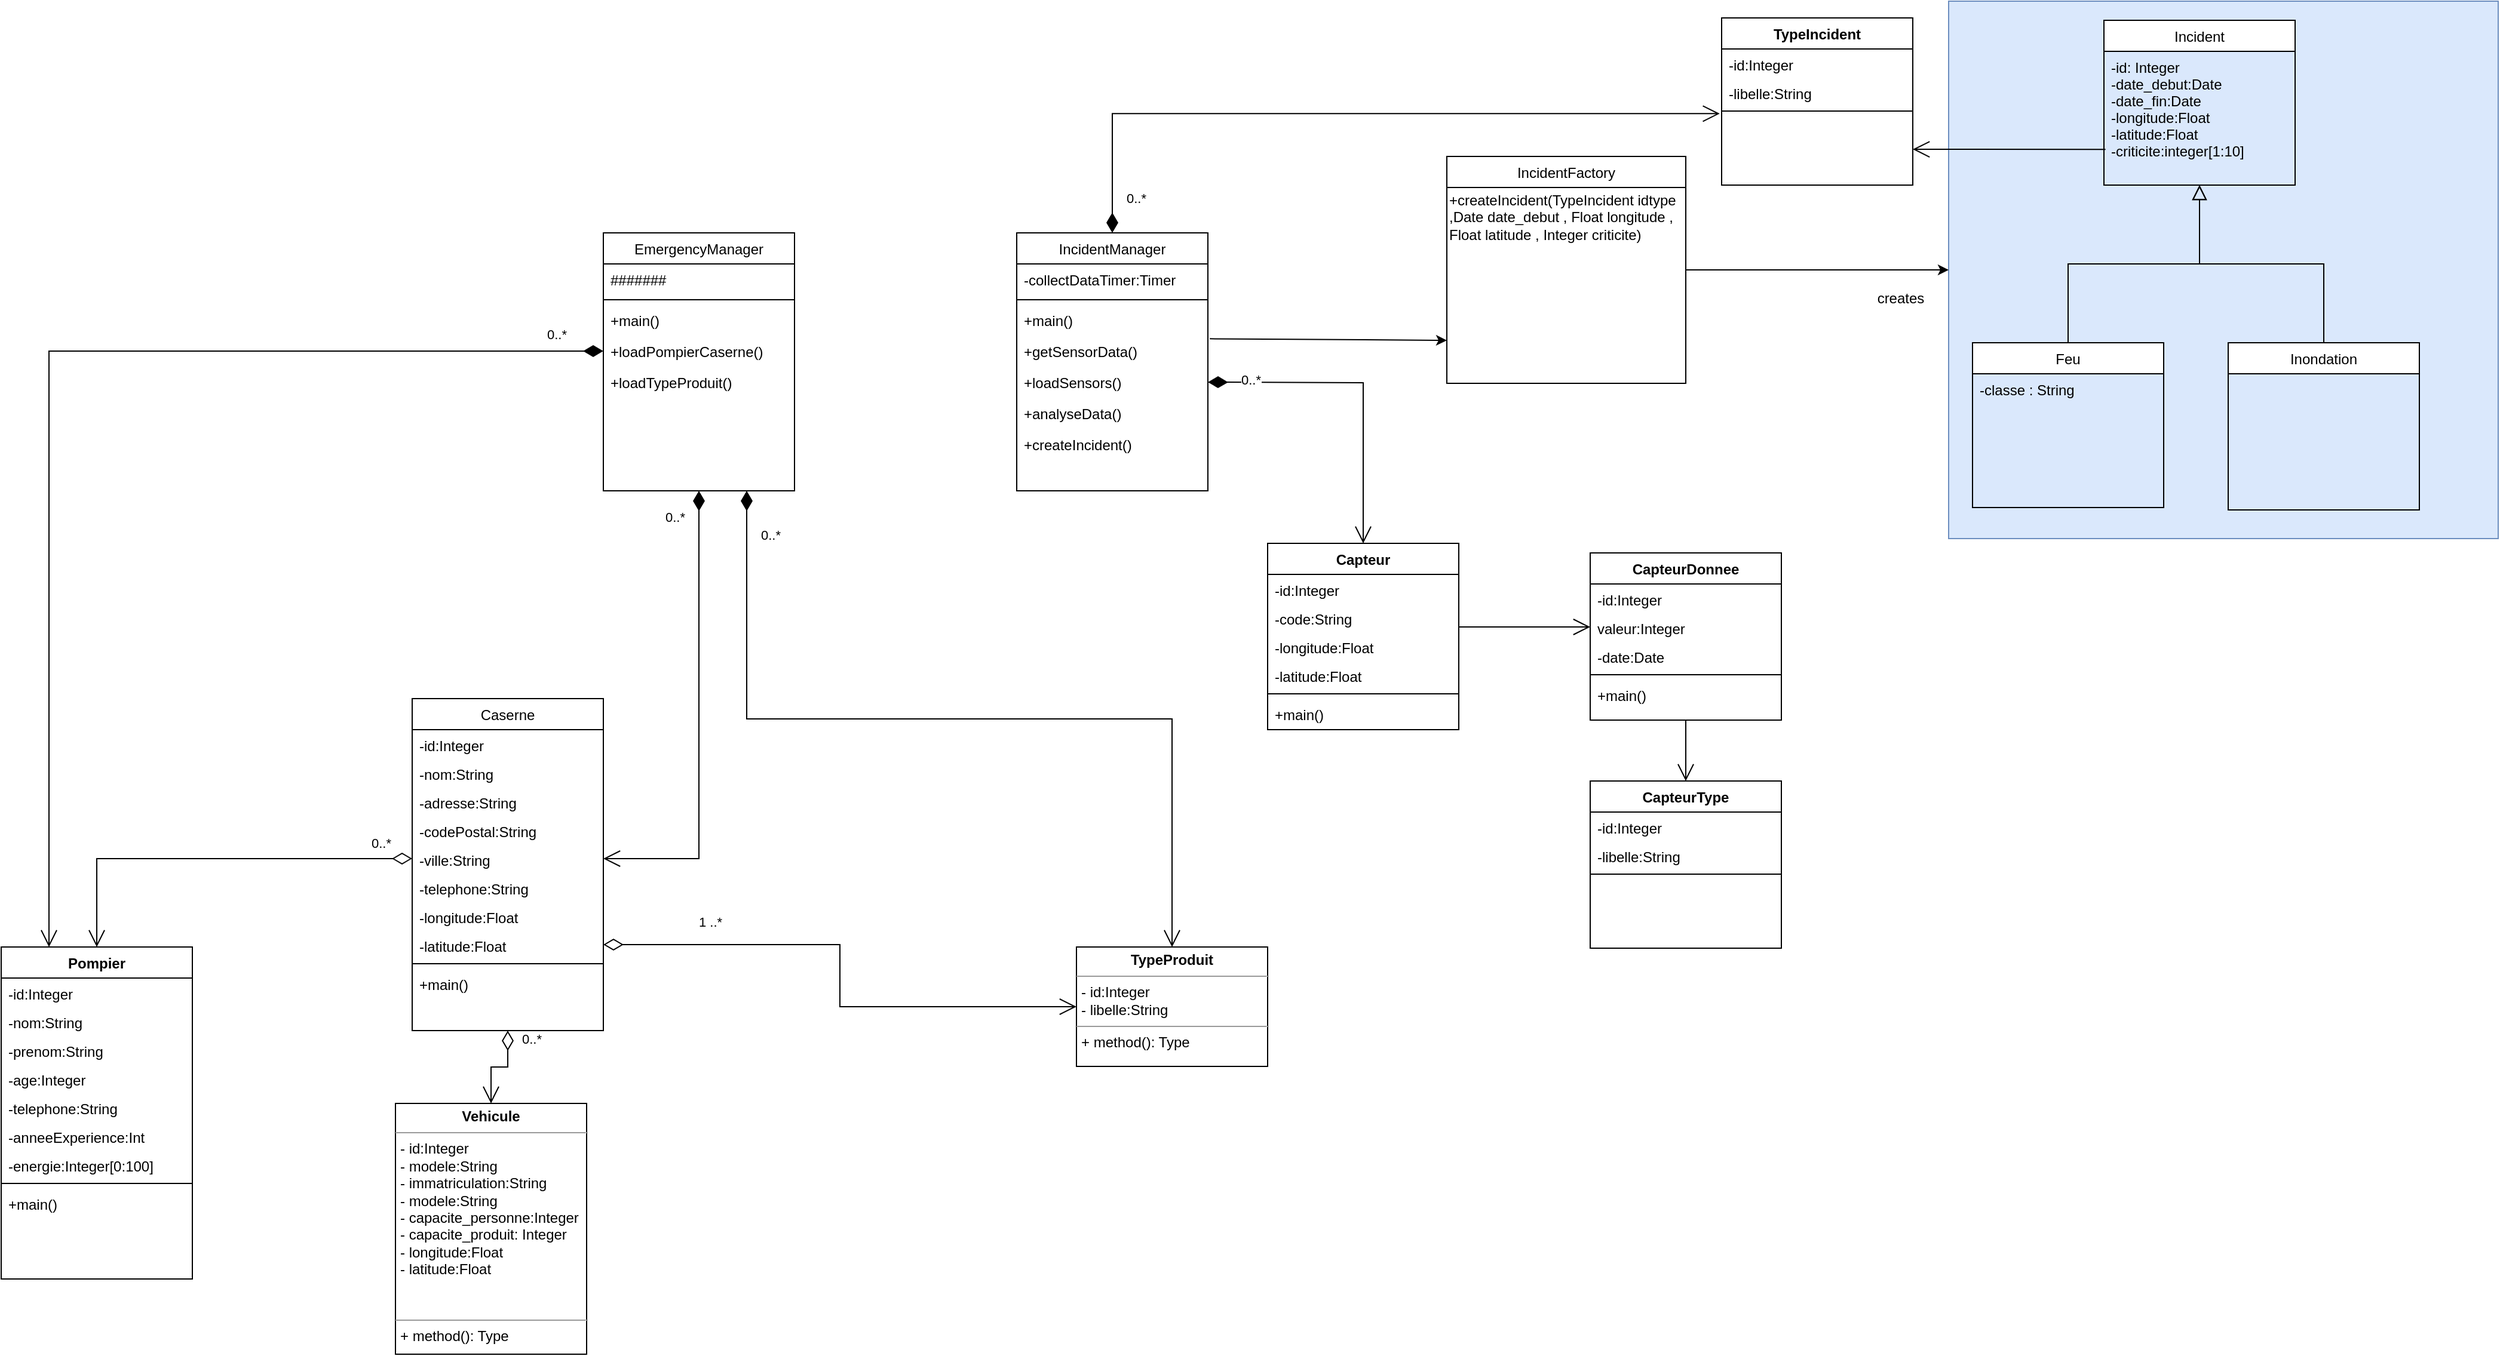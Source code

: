 <mxfile version="15.9.6" type="device"><diagram id="C5RBs43oDa-KdzZeNtuy" name="Page-1"><mxGraphModel dx="2076" dy="1018" grid="1" gridSize="10" guides="1" tooltips="1" connect="1" arrows="1" fold="1" page="1" pageScale="1" pageWidth="827" pageHeight="1169" math="0" shadow="0"><root><mxCell id="WIyWlLk6GJQsqaUBKTNV-0"/><mxCell id="WIyWlLk6GJQsqaUBKTNV-1" parent="WIyWlLk6GJQsqaUBKTNV-0"/><mxCell id="zkfFHV4jXpPFQw0GAbJ--17" value="EmergencyManager" style="swimlane;fontStyle=0;align=center;verticalAlign=top;childLayout=stackLayout;horizontal=1;startSize=26;horizontalStack=0;resizeParent=1;resizeLast=0;collapsible=1;marginBottom=0;rounded=0;shadow=0;strokeWidth=1;" parent="WIyWlLk6GJQsqaUBKTNV-1" vertex="1"><mxGeometry x="574" y="230" width="160" height="216" as="geometry"><mxRectangle x="550" y="140" width="160" height="26" as="alternateBounds"/></mxGeometry></mxCell><mxCell id="zkfFHV4jXpPFQw0GAbJ--21" value="#######" style="text;align=left;verticalAlign=top;spacingLeft=4;spacingRight=4;overflow=hidden;rotatable=0;points=[[0,0.5],[1,0.5]];portConstraint=eastwest;rounded=0;shadow=0;html=0;" parent="zkfFHV4jXpPFQw0GAbJ--17" vertex="1"><mxGeometry y="26" width="160" height="26" as="geometry"/></mxCell><mxCell id="zkfFHV4jXpPFQw0GAbJ--23" value="" style="line;html=1;strokeWidth=1;align=left;verticalAlign=middle;spacingTop=-1;spacingLeft=3;spacingRight=3;rotatable=0;labelPosition=right;points=[];portConstraint=eastwest;" parent="zkfFHV4jXpPFQw0GAbJ--17" vertex="1"><mxGeometry y="52" width="160" height="8" as="geometry"/></mxCell><mxCell id="zkfFHV4jXpPFQw0GAbJ--24" value="+main()" style="text;align=left;verticalAlign=top;spacingLeft=4;spacingRight=4;overflow=hidden;rotatable=0;points=[[0,0.5],[1,0.5]];portConstraint=eastwest;" parent="zkfFHV4jXpPFQw0GAbJ--17" vertex="1"><mxGeometry y="60" width="160" height="26" as="geometry"/></mxCell><mxCell id="BDH2jQ314TG70PXjHfhg-5" value="+loadPompierCaserne()" style="text;align=left;verticalAlign=top;spacingLeft=4;spacingRight=4;overflow=hidden;rotatable=0;points=[[0,0.5],[1,0.5]];portConstraint=eastwest;" vertex="1" parent="zkfFHV4jXpPFQw0GAbJ--17"><mxGeometry y="86" width="160" height="26" as="geometry"/></mxCell><mxCell id="BDH2jQ314TG70PXjHfhg-30" value="+loadTypeProduit()" style="text;align=left;verticalAlign=top;spacingLeft=4;spacingRight=4;overflow=hidden;rotatable=0;points=[[0,0.5],[1,0.5]];portConstraint=eastwest;" vertex="1" parent="zkfFHV4jXpPFQw0GAbJ--17"><mxGeometry y="112" width="160" height="26" as="geometry"/></mxCell><mxCell id="BDH2jQ314TG70PXjHfhg-0" value="Caserne" style="swimlane;fontStyle=0;align=center;verticalAlign=top;childLayout=stackLayout;horizontal=1;startSize=26;horizontalStack=0;resizeParent=1;resizeLast=0;collapsible=1;marginBottom=0;rounded=0;shadow=0;strokeWidth=1;" vertex="1" parent="WIyWlLk6GJQsqaUBKTNV-1"><mxGeometry x="414" y="620" width="160" height="278" as="geometry"><mxRectangle x="550" y="140" width="160" height="26" as="alternateBounds"/></mxGeometry></mxCell><mxCell id="BDH2jQ314TG70PXjHfhg-1" value="-id:Integer" style="text;align=left;verticalAlign=top;spacingLeft=4;spacingRight=4;overflow=hidden;rotatable=0;points=[[0,0.5],[1,0.5]];portConstraint=eastwest;rounded=0;shadow=0;html=0;" vertex="1" parent="BDH2jQ314TG70PXjHfhg-0"><mxGeometry y="26" width="160" height="24" as="geometry"/></mxCell><mxCell id="BDH2jQ314TG70PXjHfhg-6" value="-nom:String" style="text;align=left;verticalAlign=top;spacingLeft=4;spacingRight=4;overflow=hidden;rotatable=0;points=[[0,0.5],[1,0.5]];portConstraint=eastwest;rounded=0;shadow=0;html=0;" vertex="1" parent="BDH2jQ314TG70PXjHfhg-0"><mxGeometry y="50" width="160" height="24" as="geometry"/></mxCell><mxCell id="BDH2jQ314TG70PXjHfhg-7" value="-adresse:String" style="text;align=left;verticalAlign=top;spacingLeft=4;spacingRight=4;overflow=hidden;rotatable=0;points=[[0,0.5],[1,0.5]];portConstraint=eastwest;rounded=0;shadow=0;html=0;" vertex="1" parent="BDH2jQ314TG70PXjHfhg-0"><mxGeometry y="74" width="160" height="24" as="geometry"/></mxCell><mxCell id="BDH2jQ314TG70PXjHfhg-10" value="-codePostal:String" style="text;align=left;verticalAlign=top;spacingLeft=4;spacingRight=4;overflow=hidden;rotatable=0;points=[[0,0.5],[1,0.5]];portConstraint=eastwest;rounded=0;shadow=0;html=0;" vertex="1" parent="BDH2jQ314TG70PXjHfhg-0"><mxGeometry y="98" width="160" height="24" as="geometry"/></mxCell><mxCell id="BDH2jQ314TG70PXjHfhg-9" value="-ville:String" style="text;align=left;verticalAlign=top;spacingLeft=4;spacingRight=4;overflow=hidden;rotatable=0;points=[[0,0.5],[1,0.5]];portConstraint=eastwest;rounded=0;shadow=0;html=0;" vertex="1" parent="BDH2jQ314TG70PXjHfhg-0"><mxGeometry y="122" width="160" height="24" as="geometry"/></mxCell><mxCell id="BDH2jQ314TG70PXjHfhg-12" value="-telephone:String" style="text;align=left;verticalAlign=top;spacingLeft=4;spacingRight=4;overflow=hidden;rotatable=0;points=[[0,0.5],[1,0.5]];portConstraint=eastwest;rounded=0;shadow=0;html=0;" vertex="1" parent="BDH2jQ314TG70PXjHfhg-0"><mxGeometry y="146" width="160" height="24" as="geometry"/></mxCell><mxCell id="BDH2jQ314TG70PXjHfhg-11" value="-longitude:Float" style="text;align=left;verticalAlign=top;spacingLeft=4;spacingRight=4;overflow=hidden;rotatable=0;points=[[0,0.5],[1,0.5]];portConstraint=eastwest;rounded=0;shadow=0;html=0;" vertex="1" parent="BDH2jQ314TG70PXjHfhg-0"><mxGeometry y="170" width="160" height="24" as="geometry"/></mxCell><mxCell id="BDH2jQ314TG70PXjHfhg-8" value="-latitude:Float" style="text;align=left;verticalAlign=top;spacingLeft=4;spacingRight=4;overflow=hidden;rotatable=0;points=[[0,0.5],[1,0.5]];portConstraint=eastwest;rounded=0;shadow=0;html=0;" vertex="1" parent="BDH2jQ314TG70PXjHfhg-0"><mxGeometry y="194" width="160" height="24" as="geometry"/></mxCell><mxCell id="BDH2jQ314TG70PXjHfhg-2" value="" style="line;html=1;strokeWidth=1;align=left;verticalAlign=middle;spacingTop=-1;spacingLeft=3;spacingRight=3;rotatable=0;labelPosition=right;points=[];portConstraint=eastwest;" vertex="1" parent="BDH2jQ314TG70PXjHfhg-0"><mxGeometry y="218" width="160" height="8" as="geometry"/></mxCell><mxCell id="BDH2jQ314TG70PXjHfhg-3" value="+main()" style="text;align=left;verticalAlign=top;spacingLeft=4;spacingRight=4;overflow=hidden;rotatable=0;points=[[0,0.5],[1,0.5]];portConstraint=eastwest;" vertex="1" parent="BDH2jQ314TG70PXjHfhg-0"><mxGeometry y="226" width="160" height="26" as="geometry"/></mxCell><mxCell id="BDH2jQ314TG70PXjHfhg-13" value="Pompier" style="swimlane;fontStyle=1;align=center;verticalAlign=top;childLayout=stackLayout;horizontal=1;startSize=26;horizontalStack=0;resizeParent=1;resizeLast=0;collapsible=1;marginBottom=0;rounded=0;shadow=0;strokeWidth=1;" vertex="1" parent="WIyWlLk6GJQsqaUBKTNV-1"><mxGeometry x="70" y="828" width="160" height="278" as="geometry"><mxRectangle x="550" y="140" width="160" height="26" as="alternateBounds"/></mxGeometry></mxCell><mxCell id="BDH2jQ314TG70PXjHfhg-14" value="-id:Integer" style="text;align=left;verticalAlign=top;spacingLeft=4;spacingRight=4;overflow=hidden;rotatable=0;points=[[0,0.5],[1,0.5]];portConstraint=eastwest;rounded=0;shadow=0;html=0;" vertex="1" parent="BDH2jQ314TG70PXjHfhg-13"><mxGeometry y="26" width="160" height="24" as="geometry"/></mxCell><mxCell id="BDH2jQ314TG70PXjHfhg-15" value="-nom:String" style="text;align=left;verticalAlign=top;spacingLeft=4;spacingRight=4;overflow=hidden;rotatable=0;points=[[0,0.5],[1,0.5]];portConstraint=eastwest;rounded=0;shadow=0;html=0;" vertex="1" parent="BDH2jQ314TG70PXjHfhg-13"><mxGeometry y="50" width="160" height="24" as="geometry"/></mxCell><mxCell id="BDH2jQ314TG70PXjHfhg-16" value="-prenom:String" style="text;align=left;verticalAlign=top;spacingLeft=4;spacingRight=4;overflow=hidden;rotatable=0;points=[[0,0.5],[1,0.5]];portConstraint=eastwest;rounded=0;shadow=0;html=0;" vertex="1" parent="BDH2jQ314TG70PXjHfhg-13"><mxGeometry y="74" width="160" height="24" as="geometry"/></mxCell><mxCell id="BDH2jQ314TG70PXjHfhg-17" value="-age:Integer" style="text;align=left;verticalAlign=top;spacingLeft=4;spacingRight=4;overflow=hidden;rotatable=0;points=[[0,0.5],[1,0.5]];portConstraint=eastwest;rounded=0;shadow=0;html=0;" vertex="1" parent="BDH2jQ314TG70PXjHfhg-13"><mxGeometry y="98" width="160" height="24" as="geometry"/></mxCell><mxCell id="BDH2jQ314TG70PXjHfhg-19" value="-telephone:String" style="text;align=left;verticalAlign=top;spacingLeft=4;spacingRight=4;overflow=hidden;rotatable=0;points=[[0,0.5],[1,0.5]];portConstraint=eastwest;rounded=0;shadow=0;html=0;" vertex="1" parent="BDH2jQ314TG70PXjHfhg-13"><mxGeometry y="122" width="160" height="24" as="geometry"/></mxCell><mxCell id="BDH2jQ314TG70PXjHfhg-20" value="-anneeExperience:Int" style="text;align=left;verticalAlign=top;spacingLeft=4;spacingRight=4;overflow=hidden;rotatable=0;points=[[0,0.5],[1,0.5]];portConstraint=eastwest;rounded=0;shadow=0;html=0;" vertex="1" parent="BDH2jQ314TG70PXjHfhg-13"><mxGeometry y="146" width="160" height="24" as="geometry"/></mxCell><mxCell id="BDH2jQ314TG70PXjHfhg-21" value="-energie:Integer[0:100]" style="text;align=left;verticalAlign=top;spacingLeft=4;spacingRight=4;overflow=hidden;rotatable=0;points=[[0,0.5],[1,0.5]];portConstraint=eastwest;rounded=0;shadow=0;html=0;" vertex="1" parent="BDH2jQ314TG70PXjHfhg-13"><mxGeometry y="170" width="160" height="24" as="geometry"/></mxCell><mxCell id="BDH2jQ314TG70PXjHfhg-22" value="" style="line;html=1;strokeWidth=1;align=left;verticalAlign=middle;spacingTop=-1;spacingLeft=3;spacingRight=3;rotatable=0;labelPosition=right;points=[];portConstraint=eastwest;" vertex="1" parent="BDH2jQ314TG70PXjHfhg-13"><mxGeometry y="194" width="160" height="8" as="geometry"/></mxCell><mxCell id="BDH2jQ314TG70PXjHfhg-23" value="+main()" style="text;align=left;verticalAlign=top;spacingLeft=4;spacingRight=4;overflow=hidden;rotatable=0;points=[[0,0.5],[1,0.5]];portConstraint=eastwest;" vertex="1" parent="BDH2jQ314TG70PXjHfhg-13"><mxGeometry y="202" width="160" height="26" as="geometry"/></mxCell><mxCell id="BDH2jQ314TG70PXjHfhg-24" value="&lt;p style=&quot;margin: 0px ; margin-top: 4px ; text-align: center&quot;&gt;&lt;b&gt;Vehicule&lt;/b&gt;&lt;/p&gt;&lt;hr size=&quot;1&quot;&gt;&lt;p style=&quot;margin: 0px ; margin-left: 4px&quot;&gt;- id:Integer&lt;/p&gt;&lt;p style=&quot;margin: 0px ; margin-left: 4px&quot;&gt;- modele:String&lt;/p&gt;&lt;p style=&quot;margin: 0px ; margin-left: 4px&quot;&gt;- immatriculation:String&lt;/p&gt;&lt;p style=&quot;margin: 0px ; margin-left: 4px&quot;&gt;- modele:String&lt;/p&gt;&lt;p style=&quot;margin: 0px ; margin-left: 4px&quot;&gt;- capacite_personne:Integer&lt;/p&gt;&lt;p style=&quot;margin: 0px ; margin-left: 4px&quot;&gt;- capacite_produit: Integer&lt;/p&gt;&lt;p style=&quot;margin: 0px ; margin-left: 4px&quot;&gt;- longitude:Float&lt;/p&gt;&lt;p style=&quot;margin: 0px ; margin-left: 4px&quot;&gt;- latitude:Float&lt;br&gt;&lt;/p&gt;&lt;p style=&quot;margin: 0px ; margin-left: 4px&quot;&gt;&lt;br&gt;&lt;/p&gt;&lt;p style=&quot;margin: 0px ; margin-left: 4px&quot;&gt;&lt;br&gt;&lt;/p&gt;&lt;hr size=&quot;1&quot;&gt;&lt;p style=&quot;margin: 0px ; margin-left: 4px&quot;&gt;+ method(): Type&lt;/p&gt;" style="verticalAlign=top;align=left;overflow=fill;fontSize=12;fontFamily=Helvetica;html=1;" vertex="1" parent="WIyWlLk6GJQsqaUBKTNV-1"><mxGeometry x="400" y="959" width="160" height="210" as="geometry"/></mxCell><mxCell id="BDH2jQ314TG70PXjHfhg-25" value="&lt;p style=&quot;margin: 0px ; margin-top: 4px ; text-align: center&quot;&gt;&lt;b&gt;TypeProduit&lt;/b&gt;&lt;br&gt;&lt;/p&gt;&lt;hr size=&quot;1&quot;&gt;&lt;p style=&quot;margin: 0px ; margin-left: 4px&quot;&gt;- id:Integer&lt;/p&gt;&lt;p style=&quot;margin: 0px ; margin-left: 4px&quot;&gt;- libelle:String&lt;/p&gt;&lt;hr size=&quot;1&quot;&gt;&lt;p style=&quot;margin: 0px ; margin-left: 4px&quot;&gt;+ method(): Type&lt;/p&gt;" style="verticalAlign=top;align=left;overflow=fill;fontSize=12;fontFamily=Helvetica;html=1;" vertex="1" parent="WIyWlLk6GJQsqaUBKTNV-1"><mxGeometry x="970" y="828" width="160" height="100" as="geometry"/></mxCell><object label="&lt;div&gt;1 ..*&lt;/div&gt;" id="BDH2jQ314TG70PXjHfhg-26"><mxCell style="endArrow=open;endSize=12;startArrow=diamondThin;startSize=14;startFill=0;edgeStyle=orthogonalEdgeStyle;align=left;verticalAlign=bottom;rounded=0;entryX=0;entryY=0.5;entryDx=0;entryDy=0;html=1;arcSize=20;exitX=1;exitY=0.5;exitDx=0;exitDy=0;" edge="1" parent="WIyWlLk6GJQsqaUBKTNV-1" source="BDH2jQ314TG70PXjHfhg-8" target="BDH2jQ314TG70PXjHfhg-25"><mxGeometry x="-0.652" y="10" relative="1" as="geometry"><mxPoint x="530" y="670" as="sourcePoint"/><mxPoint x="690" y="670" as="targetPoint"/><mxPoint as="offset"/></mxGeometry></mxCell></object><mxCell id="BDH2jQ314TG70PXjHfhg-28" value="0..*" style="endArrow=open;html=1;endSize=12;startArrow=diamondThin;startSize=14;startFill=0;edgeStyle=orthogonalEdgeStyle;align=left;verticalAlign=bottom;rounded=0;exitX=0;exitY=0.5;exitDx=0;exitDy=0;entryX=0.5;entryY=0;entryDx=0;entryDy=0;" edge="1" parent="WIyWlLk6GJQsqaUBKTNV-1" source="BDH2jQ314TG70PXjHfhg-9" target="BDH2jQ314TG70PXjHfhg-13"><mxGeometry x="-0.783" y="-4" relative="1" as="geometry"><mxPoint x="130" y="380" as="sourcePoint"/><mxPoint x="290" y="380" as="targetPoint"/><mxPoint as="offset"/></mxGeometry></mxCell><mxCell id="BDH2jQ314TG70PXjHfhg-29" value="0..*" style="endArrow=open;html=1;endSize=12;startArrow=diamondThin;startSize=14;startFill=0;edgeStyle=orthogonalEdgeStyle;align=left;verticalAlign=bottom;rounded=0;exitX=0.5;exitY=1;exitDx=0;exitDy=0;entryX=0.5;entryY=0;entryDx=0;entryDy=0;" edge="1" parent="WIyWlLk6GJQsqaUBKTNV-1" source="BDH2jQ314TG70PXjHfhg-0" target="BDH2jQ314TG70PXjHfhg-24"><mxGeometry x="-0.569" y="10" relative="1" as="geometry"><mxPoint x="500" y="571" as="sourcePoint"/><mxPoint x="300" y="647" as="targetPoint"/><mxPoint as="offset"/></mxGeometry></mxCell><mxCell id="BDH2jQ314TG70PXjHfhg-31" value="&lt;div&gt;0..*&lt;/div&gt;" style="endArrow=open;html=1;endSize=12;startArrow=diamondThin;startSize=14;startFill=1;edgeStyle=orthogonalEdgeStyle;align=left;verticalAlign=bottom;rounded=0;exitX=0;exitY=0.5;exitDx=0;exitDy=0;entryX=0.25;entryY=0;entryDx=0;entryDy=0;" edge="1" parent="WIyWlLk6GJQsqaUBKTNV-1" source="BDH2jQ314TG70PXjHfhg-5" target="BDH2jQ314TG70PXjHfhg-13"><mxGeometry x="-0.898" y="-5" relative="1" as="geometry"><mxPoint x="270" y="140" as="sourcePoint"/><mxPoint x="430" y="140" as="targetPoint"/><mxPoint as="offset"/></mxGeometry></mxCell><mxCell id="BDH2jQ314TG70PXjHfhg-32" value="&lt;div&gt;0..*&lt;/div&gt;" style="endArrow=open;html=1;endSize=12;startArrow=diamondThin;startSize=14;startFill=1;edgeStyle=orthogonalEdgeStyle;align=left;verticalAlign=bottom;rounded=0;exitX=0.5;exitY=1;exitDx=0;exitDy=0;entryX=1;entryY=0.5;entryDx=0;entryDy=0;" edge="1" parent="WIyWlLk6GJQsqaUBKTNV-1" source="zkfFHV4jXpPFQw0GAbJ--17" target="BDH2jQ314TG70PXjHfhg-9"><mxGeometry x="-0.839" y="-30" relative="1" as="geometry"><mxPoint x="740" y="300" as="sourcePoint"/><mxPoint x="580" y="431" as="targetPoint"/><mxPoint as="offset"/></mxGeometry></mxCell><mxCell id="BDH2jQ314TG70PXjHfhg-33" value="&lt;div&gt;0..*&lt;/div&gt;" style="endArrow=open;html=1;endSize=12;startArrow=diamondThin;startSize=14;startFill=1;edgeStyle=orthogonalEdgeStyle;align=left;verticalAlign=bottom;rounded=0;exitX=0.75;exitY=1;exitDx=0;exitDy=0;entryX=0.5;entryY=0;entryDx=0;entryDy=0;" edge="1" parent="WIyWlLk6GJQsqaUBKTNV-1" source="zkfFHV4jXpPFQw0GAbJ--17" target="BDH2jQ314TG70PXjHfhg-25"><mxGeometry x="-0.877" y="10" relative="1" as="geometry"><mxPoint x="680" y="246" as="sourcePoint"/><mxPoint x="540" y="404" as="targetPoint"/><mxPoint as="offset"/></mxGeometry></mxCell><mxCell id="BDH2jQ314TG70PXjHfhg-35" value="CapteurDonnee" style="swimlane;fontStyle=1;align=center;verticalAlign=top;childLayout=stackLayout;horizontal=1;startSize=26;horizontalStack=0;resizeParent=1;resizeLast=0;collapsible=1;marginBottom=0;rounded=0;shadow=0;strokeWidth=1;" vertex="1" parent="WIyWlLk6GJQsqaUBKTNV-1"><mxGeometry x="1400" y="498" width="160" height="140" as="geometry"><mxRectangle x="550" y="140" width="160" height="26" as="alternateBounds"/></mxGeometry></mxCell><mxCell id="BDH2jQ314TG70PXjHfhg-36" value="-id:Integer" style="text;align=left;verticalAlign=top;spacingLeft=4;spacingRight=4;overflow=hidden;rotatable=0;points=[[0,0.5],[1,0.5]];portConstraint=eastwest;rounded=0;shadow=0;html=0;" vertex="1" parent="BDH2jQ314TG70PXjHfhg-35"><mxGeometry y="26" width="160" height="24" as="geometry"/></mxCell><mxCell id="BDH2jQ314TG70PXjHfhg-40" value="valeur:Integer" style="text;align=left;verticalAlign=top;spacingLeft=4;spacingRight=4;overflow=hidden;rotatable=0;points=[[0,0.5],[1,0.5]];portConstraint=eastwest;rounded=0;shadow=0;html=0;" vertex="1" parent="BDH2jQ314TG70PXjHfhg-35"><mxGeometry y="50" width="160" height="24" as="geometry"/></mxCell><mxCell id="BDH2jQ314TG70PXjHfhg-42" value="-date:Date" style="text;align=left;verticalAlign=top;spacingLeft=4;spacingRight=4;overflow=hidden;rotatable=0;points=[[0,0.5],[1,0.5]];portConstraint=eastwest;rounded=0;shadow=0;html=0;" vertex="1" parent="BDH2jQ314TG70PXjHfhg-35"><mxGeometry y="74" width="160" height="24" as="geometry"/></mxCell><mxCell id="BDH2jQ314TG70PXjHfhg-43" value="" style="line;html=1;strokeWidth=1;align=left;verticalAlign=middle;spacingTop=-1;spacingLeft=3;spacingRight=3;rotatable=0;labelPosition=right;points=[];portConstraint=eastwest;" vertex="1" parent="BDH2jQ314TG70PXjHfhg-35"><mxGeometry y="98" width="160" height="8" as="geometry"/></mxCell><mxCell id="BDH2jQ314TG70PXjHfhg-44" value="+main()" style="text;align=left;verticalAlign=top;spacingLeft=4;spacingRight=4;overflow=hidden;rotatable=0;points=[[0,0.5],[1,0.5]];portConstraint=eastwest;" vertex="1" parent="BDH2jQ314TG70PXjHfhg-35"><mxGeometry y="106" width="160" height="26" as="geometry"/></mxCell><mxCell id="BDH2jQ314TG70PXjHfhg-45" value="CapteurType" style="swimlane;fontStyle=1;align=center;verticalAlign=top;childLayout=stackLayout;horizontal=1;startSize=26;horizontalStack=0;resizeParent=1;resizeLast=0;collapsible=1;marginBottom=0;rounded=0;shadow=0;strokeWidth=1;" vertex="1" parent="WIyWlLk6GJQsqaUBKTNV-1"><mxGeometry x="1400" y="689" width="160" height="140" as="geometry"><mxRectangle x="550" y="140" width="160" height="26" as="alternateBounds"/></mxGeometry></mxCell><mxCell id="BDH2jQ314TG70PXjHfhg-46" value="-id:Integer" style="text;align=left;verticalAlign=top;spacingLeft=4;spacingRight=4;overflow=hidden;rotatable=0;points=[[0,0.5],[1,0.5]];portConstraint=eastwest;rounded=0;shadow=0;html=0;" vertex="1" parent="BDH2jQ314TG70PXjHfhg-45"><mxGeometry y="26" width="160" height="24" as="geometry"/></mxCell><mxCell id="BDH2jQ314TG70PXjHfhg-47" value="-libelle:String" style="text;align=left;verticalAlign=top;spacingLeft=4;spacingRight=4;overflow=hidden;rotatable=0;points=[[0,0.5],[1,0.5]];portConstraint=eastwest;rounded=0;shadow=0;html=0;" vertex="1" parent="BDH2jQ314TG70PXjHfhg-45"><mxGeometry y="50" width="160" height="24" as="geometry"/></mxCell><mxCell id="BDH2jQ314TG70PXjHfhg-49" value="" style="line;html=1;strokeWidth=1;align=left;verticalAlign=middle;spacingTop=-1;spacingLeft=3;spacingRight=3;rotatable=0;labelPosition=right;points=[];portConstraint=eastwest;" vertex="1" parent="BDH2jQ314TG70PXjHfhg-45"><mxGeometry y="74" width="160" height="8" as="geometry"/></mxCell><mxCell id="BDH2jQ314TG70PXjHfhg-51" value="" style="endArrow=open;endFill=1;endSize=12;html=1;rounded=0;exitX=0.5;exitY=1;exitDx=0;exitDy=0;entryX=0.5;entryY=0;entryDx=0;entryDy=0;" edge="1" parent="WIyWlLk6GJQsqaUBKTNV-1" source="BDH2jQ314TG70PXjHfhg-35" target="BDH2jQ314TG70PXjHfhg-45"><mxGeometry width="160" relative="1" as="geometry"><mxPoint x="230" y="190" as="sourcePoint"/><mxPoint x="390" y="190" as="targetPoint"/></mxGeometry></mxCell><mxCell id="BDH2jQ314TG70PXjHfhg-52" value="Capteur" style="swimlane;fontStyle=1;align=center;verticalAlign=top;childLayout=stackLayout;horizontal=1;startSize=26;horizontalStack=0;resizeParent=1;resizeLast=0;collapsible=1;marginBottom=0;rounded=0;shadow=0;strokeWidth=1;" vertex="1" parent="WIyWlLk6GJQsqaUBKTNV-1"><mxGeometry x="1130" y="490" width="160" height="156" as="geometry"><mxRectangle x="550" y="140" width="160" height="26" as="alternateBounds"/></mxGeometry></mxCell><mxCell id="BDH2jQ314TG70PXjHfhg-53" value="-id:Integer" style="text;align=left;verticalAlign=top;spacingLeft=4;spacingRight=4;overflow=hidden;rotatable=0;points=[[0,0.5],[1,0.5]];portConstraint=eastwest;rounded=0;shadow=0;html=0;" vertex="1" parent="BDH2jQ314TG70PXjHfhg-52"><mxGeometry y="26" width="160" height="24" as="geometry"/></mxCell><mxCell id="BDH2jQ314TG70PXjHfhg-54" value="-code:String" style="text;align=left;verticalAlign=top;spacingLeft=4;spacingRight=4;overflow=hidden;rotatable=0;points=[[0,0.5],[1,0.5]];portConstraint=eastwest;rounded=0;shadow=0;html=0;" vertex="1" parent="BDH2jQ314TG70PXjHfhg-52"><mxGeometry y="50" width="160" height="24" as="geometry"/></mxCell><mxCell id="BDH2jQ314TG70PXjHfhg-58" value="-longitude:Float" style="text;align=left;verticalAlign=top;spacingLeft=4;spacingRight=4;overflow=hidden;rotatable=0;points=[[0,0.5],[1,0.5]];portConstraint=eastwest;rounded=0;shadow=0;html=0;" vertex="1" parent="BDH2jQ314TG70PXjHfhg-52"><mxGeometry y="74" width="160" height="24" as="geometry"/></mxCell><mxCell id="BDH2jQ314TG70PXjHfhg-55" value="-latitude:Float" style="text;align=left;verticalAlign=top;spacingLeft=4;spacingRight=4;overflow=hidden;rotatable=0;points=[[0,0.5],[1,0.5]];portConstraint=eastwest;rounded=0;shadow=0;html=0;" vertex="1" parent="BDH2jQ314TG70PXjHfhg-52"><mxGeometry y="98" width="160" height="24" as="geometry"/></mxCell><mxCell id="BDH2jQ314TG70PXjHfhg-56" value="" style="line;html=1;strokeWidth=1;align=left;verticalAlign=middle;spacingTop=-1;spacingLeft=3;spacingRight=3;rotatable=0;labelPosition=right;points=[];portConstraint=eastwest;" vertex="1" parent="BDH2jQ314TG70PXjHfhg-52"><mxGeometry y="122" width="160" height="8" as="geometry"/></mxCell><mxCell id="BDH2jQ314TG70PXjHfhg-57" value="+main()" style="text;align=left;verticalAlign=top;spacingLeft=4;spacingRight=4;overflow=hidden;rotatable=0;points=[[0,0.5],[1,0.5]];portConstraint=eastwest;" vertex="1" parent="BDH2jQ314TG70PXjHfhg-52"><mxGeometry y="130" width="160" height="26" as="geometry"/></mxCell><mxCell id="BDH2jQ314TG70PXjHfhg-60" value="&lt;div&gt;0..*&lt;/div&gt;" style="endArrow=open;html=1;endSize=12;startArrow=diamondThin;startSize=14;startFill=1;edgeStyle=orthogonalEdgeStyle;align=left;verticalAlign=bottom;rounded=0;entryX=0.5;entryY=0;entryDx=0;entryDy=0;exitX=1;exitY=0.5;exitDx=0;exitDy=0;" edge="1" parent="WIyWlLk6GJQsqaUBKTNV-1" target="BDH2jQ314TG70PXjHfhg-52"><mxGeometry x="-0.801" y="-7" relative="1" as="geometry"><mxPoint x="1080" y="355" as="sourcePoint"/><mxPoint x="100" y="595" as="targetPoint"/><mxPoint as="offset"/></mxGeometry></mxCell><mxCell id="BDH2jQ314TG70PXjHfhg-61" value="IncidentManager" style="swimlane;fontStyle=0;align=center;verticalAlign=top;childLayout=stackLayout;horizontal=1;startSize=26;horizontalStack=0;resizeParent=1;resizeLast=0;collapsible=1;marginBottom=0;rounded=0;shadow=0;strokeWidth=1;" vertex="1" parent="WIyWlLk6GJQsqaUBKTNV-1"><mxGeometry x="920" y="230" width="160" height="216" as="geometry"><mxRectangle x="550" y="140" width="160" height="26" as="alternateBounds"/></mxGeometry></mxCell><mxCell id="BDH2jQ314TG70PXjHfhg-62" value="-collectDataTimer:Timer" style="text;align=left;verticalAlign=top;spacingLeft=4;spacingRight=4;overflow=hidden;rotatable=0;points=[[0,0.5],[1,0.5]];portConstraint=eastwest;rounded=0;shadow=0;html=0;" vertex="1" parent="BDH2jQ314TG70PXjHfhg-61"><mxGeometry y="26" width="160" height="26" as="geometry"/></mxCell><mxCell id="BDH2jQ314TG70PXjHfhg-63" value="" style="line;html=1;strokeWidth=1;align=left;verticalAlign=middle;spacingTop=-1;spacingLeft=3;spacingRight=3;rotatable=0;labelPosition=right;points=[];portConstraint=eastwest;" vertex="1" parent="BDH2jQ314TG70PXjHfhg-61"><mxGeometry y="52" width="160" height="8" as="geometry"/></mxCell><mxCell id="BDH2jQ314TG70PXjHfhg-64" value="+main()" style="text;align=left;verticalAlign=top;spacingLeft=4;spacingRight=4;overflow=hidden;rotatable=0;points=[[0,0.5],[1,0.5]];portConstraint=eastwest;" vertex="1" parent="BDH2jQ314TG70PXjHfhg-61"><mxGeometry y="60" width="160" height="26" as="geometry"/></mxCell><mxCell id="BDH2jQ314TG70PXjHfhg-65" value="+getSensorData()" style="text;align=left;verticalAlign=top;spacingLeft=4;spacingRight=4;overflow=hidden;rotatable=0;points=[[0,0.5],[1,0.5]];portConstraint=eastwest;" vertex="1" parent="BDH2jQ314TG70PXjHfhg-61"><mxGeometry y="86" width="160" height="26" as="geometry"/></mxCell><mxCell id="BDH2jQ314TG70PXjHfhg-67" value="+loadSensors()" style="text;align=left;verticalAlign=top;spacingLeft=4;spacingRight=4;overflow=hidden;rotatable=0;points=[[0,0.5],[1,0.5]];portConstraint=eastwest;" vertex="1" parent="BDH2jQ314TG70PXjHfhg-61"><mxGeometry y="112" width="160" height="26" as="geometry"/></mxCell><mxCell id="BDH2jQ314TG70PXjHfhg-97" value="+analyseData()" style="text;align=left;verticalAlign=top;spacingLeft=4;spacingRight=4;overflow=hidden;rotatable=0;points=[[0,0.5],[1,0.5]];portConstraint=eastwest;" vertex="1" parent="BDH2jQ314TG70PXjHfhg-61"><mxGeometry y="138" width="160" height="26" as="geometry"/></mxCell><mxCell id="BDH2jQ314TG70PXjHfhg-98" value="+createIncident()" style="text;align=left;verticalAlign=top;spacingLeft=4;spacingRight=4;overflow=hidden;rotatable=0;points=[[0,0.5],[1,0.5]];portConstraint=eastwest;" vertex="1" parent="BDH2jQ314TG70PXjHfhg-61"><mxGeometry y="164" width="160" height="26" as="geometry"/></mxCell><mxCell id="BDH2jQ314TG70PXjHfhg-69" value="" style="endArrow=open;endFill=1;endSize=12;html=1;rounded=0;entryX=0;entryY=0.5;entryDx=0;entryDy=0;" edge="1" parent="WIyWlLk6GJQsqaUBKTNV-1" target="BDH2jQ314TG70PXjHfhg-40"><mxGeometry width="160" relative="1" as="geometry"><mxPoint x="1290" y="560" as="sourcePoint"/><mxPoint x="1490" y="699" as="targetPoint"/></mxGeometry></mxCell><mxCell id="BDH2jQ314TG70PXjHfhg-71" value="" style="rounded=0;whiteSpace=wrap;html=1;fillColor=#dae8fc;strokeColor=#6c8ebf;" vertex="1" parent="WIyWlLk6GJQsqaUBKTNV-1"><mxGeometry x="1700" y="36" width="460" height="450" as="geometry"/></mxCell><mxCell id="BDH2jQ314TG70PXjHfhg-72" value="Incident" style="swimlane;fontStyle=0;align=center;verticalAlign=top;childLayout=stackLayout;horizontal=1;startSize=26;horizontalStack=0;resizeParent=1;resizeLast=0;collapsible=1;marginBottom=0;rounded=0;shadow=0;strokeWidth=1;" vertex="1" parent="WIyWlLk6GJQsqaUBKTNV-1"><mxGeometry x="1830" y="52" width="160" height="138" as="geometry"><mxRectangle x="230" y="140" width="160" height="26" as="alternateBounds"/></mxGeometry></mxCell><mxCell id="BDH2jQ314TG70PXjHfhg-73" value="-id: Integer&#xA;-date_debut:Date&#xA;-date_fin:Date&#xA;-longitude:Float&#xA;-latitude:Float&#xA;-criticite:integer[1:10]&#xA;&#xA;" style="text;align=left;verticalAlign=top;spacingLeft=4;spacingRight=4;overflow=hidden;rotatable=0;points=[[0,0.5],[1,0.5]];portConstraint=eastwest;" vertex="1" parent="BDH2jQ314TG70PXjHfhg-72"><mxGeometry y="26" width="160" height="104" as="geometry"/></mxCell><mxCell id="BDH2jQ314TG70PXjHfhg-74" value="Feu" style="swimlane;fontStyle=0;align=center;verticalAlign=top;childLayout=stackLayout;horizontal=1;startSize=26;horizontalStack=0;resizeParent=1;resizeLast=0;collapsible=1;marginBottom=0;rounded=0;shadow=0;strokeWidth=1;" vertex="1" parent="WIyWlLk6GJQsqaUBKTNV-1"><mxGeometry x="1720" y="322" width="160" height="138" as="geometry"><mxRectangle x="130" y="380" width="160" height="26" as="alternateBounds"/></mxGeometry></mxCell><mxCell id="BDH2jQ314TG70PXjHfhg-75" value="-classe : String&#xA;" style="text;align=left;verticalAlign=top;spacingLeft=4;spacingRight=4;overflow=hidden;rotatable=0;points=[[0,0.5],[1,0.5]];portConstraint=eastwest;" vertex="1" parent="BDH2jQ314TG70PXjHfhg-74"><mxGeometry y="26" width="160" height="104" as="geometry"/></mxCell><mxCell id="BDH2jQ314TG70PXjHfhg-76" value="" style="endArrow=block;endSize=10;endFill=0;shadow=0;strokeWidth=1;rounded=0;edgeStyle=elbowEdgeStyle;elbow=vertical;" edge="1" parent="WIyWlLk6GJQsqaUBKTNV-1" source="BDH2jQ314TG70PXjHfhg-74" target="BDH2jQ314TG70PXjHfhg-72"><mxGeometry width="160" relative="1" as="geometry"><mxPoint x="1800" y="165" as="sourcePoint"/><mxPoint x="1800" y="165" as="targetPoint"/></mxGeometry></mxCell><mxCell id="BDH2jQ314TG70PXjHfhg-77" value="Inondation" style="swimlane;fontStyle=0;align=center;verticalAlign=top;childLayout=stackLayout;horizontal=1;startSize=26;horizontalStack=0;resizeParent=1;resizeLast=0;collapsible=1;marginBottom=0;rounded=0;shadow=0;strokeWidth=1;" vertex="1" parent="WIyWlLk6GJQsqaUBKTNV-1"><mxGeometry x="1934" y="322" width="160" height="140" as="geometry"><mxRectangle x="340" y="380" width="170" height="26" as="alternateBounds"/></mxGeometry></mxCell><mxCell id="BDH2jQ314TG70PXjHfhg-78" value="&#xA;&#xA;" style="text;align=left;verticalAlign=top;spacingLeft=4;spacingRight=4;overflow=hidden;rotatable=0;points=[[0,0.5],[1,0.5]];portConstraint=eastwest;" vertex="1" parent="BDH2jQ314TG70PXjHfhg-77"><mxGeometry y="26" width="160" height="114" as="geometry"/></mxCell><mxCell id="BDH2jQ314TG70PXjHfhg-79" value="" style="endArrow=block;endSize=10;endFill=0;shadow=0;strokeWidth=1;rounded=0;edgeStyle=elbowEdgeStyle;elbow=vertical;" edge="1" parent="WIyWlLk6GJQsqaUBKTNV-1" source="BDH2jQ314TG70PXjHfhg-77" target="BDH2jQ314TG70PXjHfhg-72"><mxGeometry width="160" relative="1" as="geometry"><mxPoint x="1810" y="335" as="sourcePoint"/><mxPoint x="1910" y="233" as="targetPoint"/></mxGeometry></mxCell><mxCell id="BDH2jQ314TG70PXjHfhg-80" value="IncidentFactory" style="swimlane;fontStyle=0;align=center;verticalAlign=top;childLayout=stackLayout;horizontal=1;startSize=26;horizontalStack=0;resizeParent=1;resizeLast=0;collapsible=1;marginBottom=0;rounded=0;shadow=0;strokeWidth=1;" vertex="1" parent="WIyWlLk6GJQsqaUBKTNV-1"><mxGeometry x="1280" y="166" width="200" height="190" as="geometry"><mxRectangle x="230" y="140" width="160" height="26" as="alternateBounds"/></mxGeometry></mxCell><mxCell id="BDH2jQ314TG70PXjHfhg-81" value="&lt;div align=&quot;left&quot;&gt;+createIncident(TypeIncident idtype&lt;/div&gt;&lt;div align=&quot;left&quot;&gt;,Date date_debut , Float longitude , &lt;br&gt;&lt;/div&gt;&lt;div align=&quot;left&quot;&gt;Float latitude , Integer criticite)&lt;/div&gt;" style="text;html=1;align=left;verticalAlign=middle;resizable=0;points=[];autosize=1;strokeColor=none;fillColor=none;" vertex="1" parent="BDH2jQ314TG70PXjHfhg-80"><mxGeometry y="26" width="200" height="50" as="geometry"/></mxCell><mxCell id="BDH2jQ314TG70PXjHfhg-82" value="" style="endArrow=classic;html=1;rounded=0;exitX=1;exitY=0.5;exitDx=0;exitDy=0;entryX=0;entryY=0.5;entryDx=0;entryDy=0;" edge="1" parent="WIyWlLk6GJQsqaUBKTNV-1" source="BDH2jQ314TG70PXjHfhg-80" target="BDH2jQ314TG70PXjHfhg-71"><mxGeometry width="50" height="50" relative="1" as="geometry"><mxPoint x="1310.95" y="178.186" as="sourcePoint"/><mxPoint x="1210" y="178.17" as="targetPoint"/></mxGeometry></mxCell><mxCell id="BDH2jQ314TG70PXjHfhg-83" value="creates" style="text;html=1;strokeColor=none;fillColor=none;align=center;verticalAlign=middle;whiteSpace=wrap;rounded=0;glass=0;" vertex="1" parent="WIyWlLk6GJQsqaUBKTNV-1"><mxGeometry x="1630" y="270" width="60" height="30" as="geometry"/></mxCell><mxCell id="BDH2jQ314TG70PXjHfhg-87" value="" style="endArrow=classic;html=1;rounded=0;exitX=1.01;exitY=0.103;exitDx=0;exitDy=0;exitPerimeter=0;" edge="1" parent="WIyWlLk6GJQsqaUBKTNV-1" source="BDH2jQ314TG70PXjHfhg-65"><mxGeometry width="50" height="50" relative="1" as="geometry"><mxPoint x="1011" y="120.17" as="sourcePoint"/><mxPoint x="1280" y="320" as="targetPoint"/></mxGeometry></mxCell><mxCell id="BDH2jQ314TG70PXjHfhg-88" value="TypeIncident" style="swimlane;fontStyle=1;align=center;verticalAlign=top;childLayout=stackLayout;horizontal=1;startSize=26;horizontalStack=0;resizeParent=1;resizeLast=0;collapsible=1;marginBottom=0;rounded=0;shadow=0;strokeWidth=1;" vertex="1" parent="WIyWlLk6GJQsqaUBKTNV-1"><mxGeometry x="1510" y="50" width="160" height="140" as="geometry"><mxRectangle x="550" y="140" width="160" height="26" as="alternateBounds"/></mxGeometry></mxCell><mxCell id="BDH2jQ314TG70PXjHfhg-89" value="-id:Integer" style="text;align=left;verticalAlign=top;spacingLeft=4;spacingRight=4;overflow=hidden;rotatable=0;points=[[0,0.5],[1,0.5]];portConstraint=eastwest;rounded=0;shadow=0;html=0;" vertex="1" parent="BDH2jQ314TG70PXjHfhg-88"><mxGeometry y="26" width="160" height="24" as="geometry"/></mxCell><mxCell id="BDH2jQ314TG70PXjHfhg-90" value="-libelle:String" style="text;align=left;verticalAlign=top;spacingLeft=4;spacingRight=4;overflow=hidden;rotatable=0;points=[[0,0.5],[1,0.5]];portConstraint=eastwest;rounded=0;shadow=0;html=0;" vertex="1" parent="BDH2jQ314TG70PXjHfhg-88"><mxGeometry y="50" width="160" height="24" as="geometry"/></mxCell><mxCell id="BDH2jQ314TG70PXjHfhg-91" value="" style="line;html=1;strokeWidth=1;align=left;verticalAlign=middle;spacingTop=-1;spacingLeft=3;spacingRight=3;rotatable=0;labelPosition=right;points=[];portConstraint=eastwest;" vertex="1" parent="BDH2jQ314TG70PXjHfhg-88"><mxGeometry y="74" width="160" height="8" as="geometry"/></mxCell><mxCell id="BDH2jQ314TG70PXjHfhg-94" value="" style="endArrow=open;endFill=1;endSize=12;html=1;rounded=0;exitX=0.008;exitY=0.79;exitDx=0;exitDy=0;exitPerimeter=0;" edge="1" parent="WIyWlLk6GJQsqaUBKTNV-1" source="BDH2jQ314TG70PXjHfhg-73"><mxGeometry width="160" relative="1" as="geometry"><mxPoint x="1750" y="20" as="sourcePoint"/><mxPoint x="1670" y="160" as="targetPoint"/></mxGeometry></mxCell><mxCell id="BDH2jQ314TG70PXjHfhg-96" value="&lt;div&gt;0..*&lt;/div&gt;" style="endArrow=open;html=1;endSize=12;startArrow=diamondThin;startSize=14;startFill=1;edgeStyle=orthogonalEdgeStyle;align=left;verticalAlign=bottom;rounded=0;entryX=-0.01;entryY=1.256;entryDx=0;entryDy=0;exitX=0.5;exitY=0;exitDx=0;exitDy=0;entryPerimeter=0;" edge="1" parent="WIyWlLk6GJQsqaUBKTNV-1" source="BDH2jQ314TG70PXjHfhg-61" target="BDH2jQ314TG70PXjHfhg-90"><mxGeometry x="-0.934" y="-10" relative="1" as="geometry"><mxPoint x="800" y="80" as="sourcePoint"/><mxPoint x="930" y="215" as="targetPoint"/><mxPoint as="offset"/></mxGeometry></mxCell></root></mxGraphModel></diagram></mxfile>